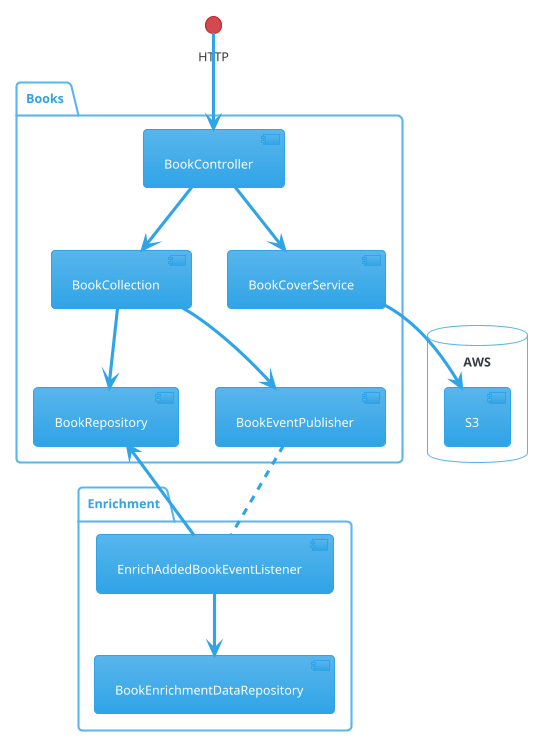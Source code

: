 @startuml
!theme cerulean
'https://plantuml.com/component-diagram

()HTTP

package "Books" {
	[BookController]
	[BookCollection]
	[BookCoverService]
	[BookRepository]
	[BookEventPublisher]
}

database "AWS" {
    [S3]
}

package "Enrichment" {
	[EnrichAddedBookEventListener]
	[BookEnrichmentDataRepository]
}

'relationships
HTTP -d-> [BookController]

[BookController] --> [BookCollection]
[BookController] --> [BookCoverService]
[BookCollection] --> [BookRepository]
[BookCollection] --> [BookEventPublisher]
[BookCoverService] --> [S3]

[BookEventPublisher] .- [EnrichAddedBookEventListener]

[EnrichAddedBookEventListener] --> [BookEnrichmentDataRepository]
[EnrichAddedBookEventListener] ---> [BookRepository]

@enduml
